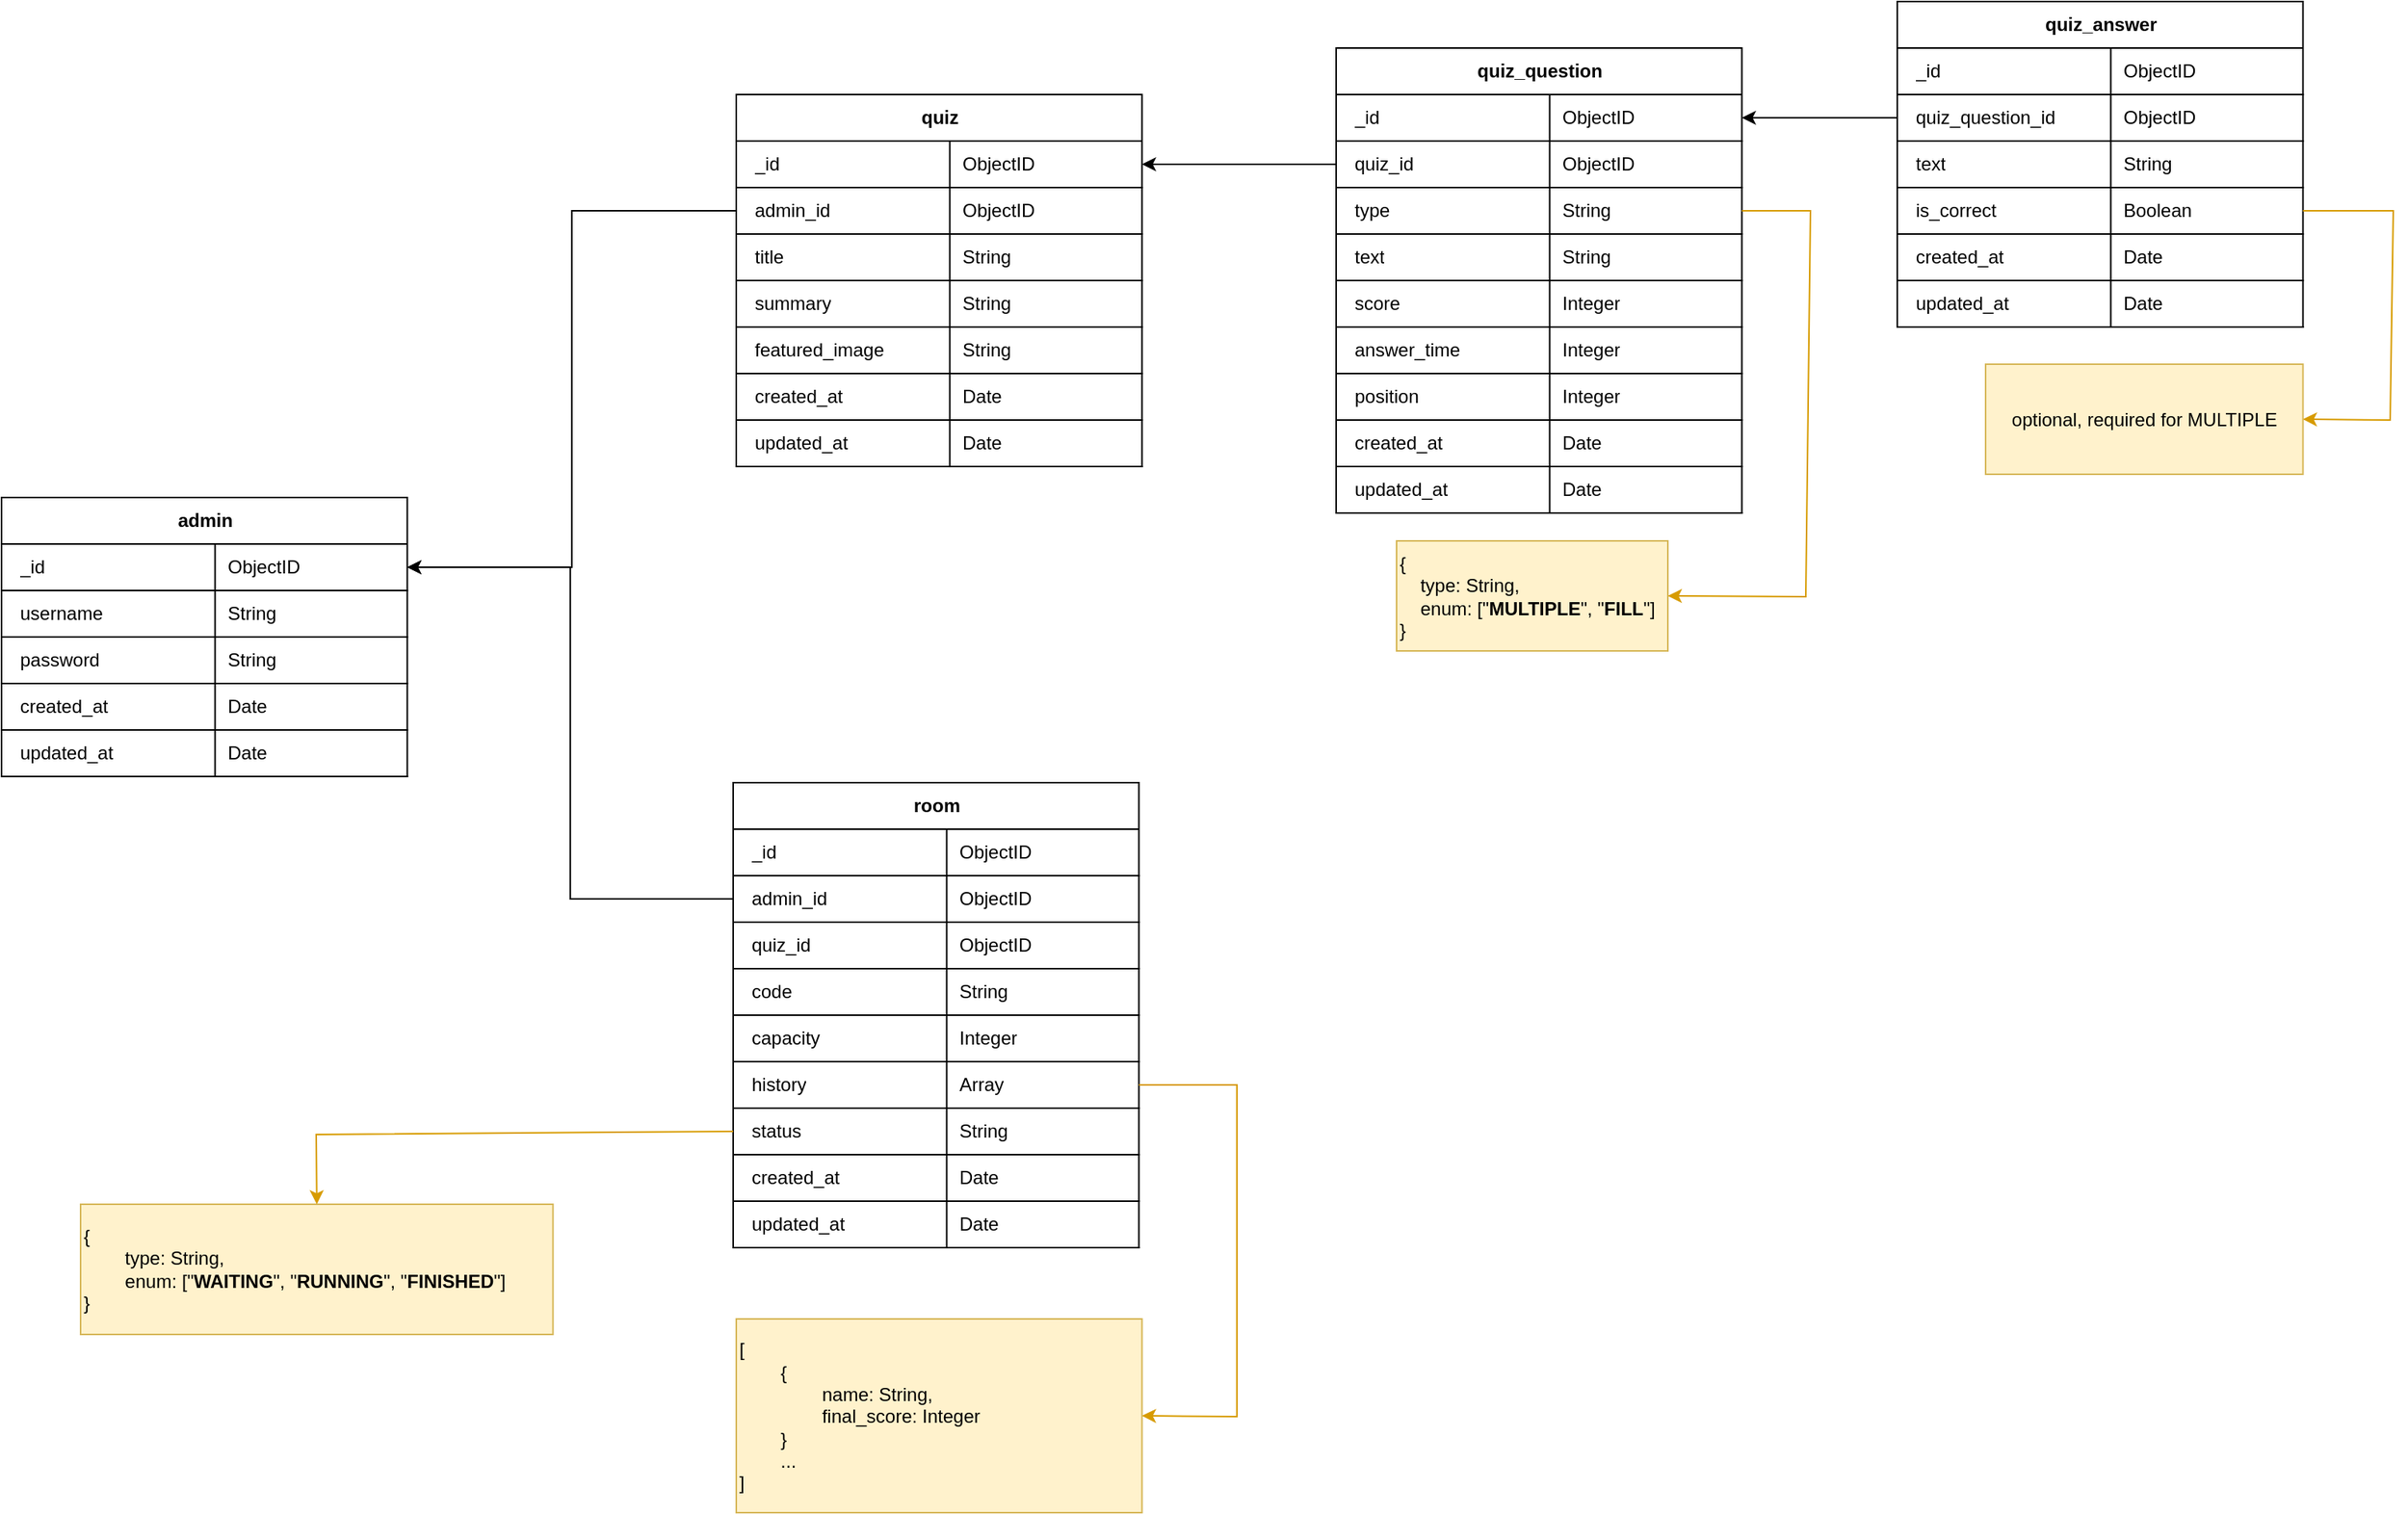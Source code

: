 <mxfile version="21.6.5" type="device">
  <diagram name="Page-1" id="f_HXC3YaCjQNQX4P2SHR">
    <mxGraphModel dx="2234" dy="1188" grid="0" gridSize="10" guides="1" tooltips="1" connect="1" arrows="1" fold="1" page="0" pageScale="1" pageWidth="850" pageHeight="1100" math="0" shadow="0">
      <root>
        <mxCell id="0" />
        <mxCell id="1" parent="0" />
        <object label="quiz" id="sx9hIa5ktUADoO2KoKJJ-15">
          <mxCell style="shape=table;startSize=30;container=1;collapsible=1;childLayout=tableLayout;fixedRows=1;rowLines=0;fontStyle=1;align=center;resizeLast=1;html=1;" parent="1" vertex="1">
            <mxGeometry x="38" y="37" width="261.75" height="240" as="geometry">
              <mxRectangle x="330" y="90" width="70" height="30" as="alternateBounds" />
            </mxGeometry>
          </mxCell>
        </object>
        <mxCell id="sx9hIa5ktUADoO2KoKJJ-19" value="" style="shape=tableRow;horizontal=0;startSize=0;swimlaneHead=0;swimlaneBody=0;fillColor=none;collapsible=0;dropTarget=0;points=[[0,0.5],[1,0.5]];portConstraint=eastwest;top=0;left=0;right=0;bottom=0;" parent="sx9hIa5ktUADoO2KoKJJ-15" vertex="1">
          <mxGeometry y="30" width="261.75" height="30" as="geometry" />
        </mxCell>
        <mxCell id="sx9hIa5ktUADoO2KoKJJ-20" value="_id" style="shape=partialRectangle;connectable=0;fillColor=none;top=0;left=0;bottom=1;right=0;editable=1;overflow=hidden;whiteSpace=wrap;html=1;align=left;spacingLeft=10;" parent="sx9hIa5ktUADoO2KoKJJ-19" vertex="1">
          <mxGeometry width="137.75" height="30" as="geometry">
            <mxRectangle width="137.75" height="30" as="alternateBounds" />
          </mxGeometry>
        </mxCell>
        <mxCell id="sx9hIa5ktUADoO2KoKJJ-21" value="ObjectID" style="shape=partialRectangle;connectable=0;fillColor=none;top=0;left=0;bottom=1;right=0;align=left;spacingLeft=6;overflow=hidden;whiteSpace=wrap;html=1;" parent="sx9hIa5ktUADoO2KoKJJ-19" vertex="1">
          <mxGeometry x="137.75" width="124" height="30" as="geometry">
            <mxRectangle width="124" height="30" as="alternateBounds" />
          </mxGeometry>
        </mxCell>
        <mxCell id="sx9hIa5ktUADoO2KoKJJ-22" value="" style="shape=tableRow;horizontal=0;startSize=0;swimlaneHead=0;swimlaneBody=0;fillColor=none;collapsible=0;dropTarget=0;points=[[0,0.5],[1,0.5]];portConstraint=eastwest;top=0;left=0;right=0;bottom=0;" parent="sx9hIa5ktUADoO2KoKJJ-15" vertex="1">
          <mxGeometry y="60" width="261.75" height="30" as="geometry" />
        </mxCell>
        <mxCell id="sx9hIa5ktUADoO2KoKJJ-23" value="admin_id" style="shape=partialRectangle;connectable=0;fillColor=none;top=0;left=0;bottom=1;right=0;editable=1;overflow=hidden;whiteSpace=wrap;html=1;align=left;spacingLeft=10;" parent="sx9hIa5ktUADoO2KoKJJ-22" vertex="1">
          <mxGeometry width="137.75" height="30" as="geometry">
            <mxRectangle width="137.75" height="30" as="alternateBounds" />
          </mxGeometry>
        </mxCell>
        <mxCell id="sx9hIa5ktUADoO2KoKJJ-24" value="ObjectID" style="shape=partialRectangle;connectable=0;fillColor=none;top=0;left=0;bottom=1;right=0;align=left;spacingLeft=6;overflow=hidden;whiteSpace=wrap;html=1;" parent="sx9hIa5ktUADoO2KoKJJ-22" vertex="1">
          <mxGeometry x="137.75" width="124" height="30" as="geometry">
            <mxRectangle width="124" height="30" as="alternateBounds" />
          </mxGeometry>
        </mxCell>
        <mxCell id="sx9hIa5ktUADoO2KoKJJ-34" value="" style="shape=tableRow;horizontal=0;startSize=0;swimlaneHead=0;swimlaneBody=0;fillColor=none;collapsible=0;dropTarget=0;points=[[0,0.5],[1,0.5]];portConstraint=eastwest;top=0;left=0;right=0;bottom=0;" parent="sx9hIa5ktUADoO2KoKJJ-15" vertex="1">
          <mxGeometry y="90" width="261.75" height="30" as="geometry" />
        </mxCell>
        <mxCell id="sx9hIa5ktUADoO2KoKJJ-35" value="title" style="shape=partialRectangle;connectable=0;fillColor=none;top=0;left=0;bottom=1;right=0;editable=1;overflow=hidden;whiteSpace=wrap;html=1;align=left;spacingLeft=10;" parent="sx9hIa5ktUADoO2KoKJJ-34" vertex="1">
          <mxGeometry width="137.75" height="30" as="geometry">
            <mxRectangle width="137.75" height="30" as="alternateBounds" />
          </mxGeometry>
        </mxCell>
        <mxCell id="sx9hIa5ktUADoO2KoKJJ-36" value="String" style="shape=partialRectangle;connectable=0;fillColor=none;top=0;left=0;bottom=1;right=0;align=left;spacingLeft=6;overflow=hidden;whiteSpace=wrap;html=1;" parent="sx9hIa5ktUADoO2KoKJJ-34" vertex="1">
          <mxGeometry x="137.75" width="124" height="30" as="geometry">
            <mxRectangle width="124" height="30" as="alternateBounds" />
          </mxGeometry>
        </mxCell>
        <mxCell id="sx9hIa5ktUADoO2KoKJJ-25" value="" style="shape=tableRow;horizontal=0;startSize=0;swimlaneHead=0;swimlaneBody=0;fillColor=none;collapsible=0;dropTarget=0;points=[[0,0.5],[1,0.5]];portConstraint=eastwest;top=0;left=0;right=0;bottom=0;" parent="sx9hIa5ktUADoO2KoKJJ-15" vertex="1">
          <mxGeometry y="120" width="261.75" height="30" as="geometry" />
        </mxCell>
        <mxCell id="sx9hIa5ktUADoO2KoKJJ-26" value="summary" style="shape=partialRectangle;connectable=0;fillColor=none;top=0;left=0;bottom=1;right=0;editable=1;overflow=hidden;whiteSpace=wrap;html=1;align=left;spacingLeft=10;" parent="sx9hIa5ktUADoO2KoKJJ-25" vertex="1">
          <mxGeometry width="137.75" height="30" as="geometry">
            <mxRectangle width="137.75" height="30" as="alternateBounds" />
          </mxGeometry>
        </mxCell>
        <mxCell id="sx9hIa5ktUADoO2KoKJJ-27" value="String" style="shape=partialRectangle;connectable=0;fillColor=none;top=0;left=0;bottom=1;right=0;align=left;spacingLeft=6;overflow=hidden;whiteSpace=wrap;html=1;" parent="sx9hIa5ktUADoO2KoKJJ-25" vertex="1">
          <mxGeometry x="137.75" width="124" height="30" as="geometry">
            <mxRectangle width="124" height="30" as="alternateBounds" />
          </mxGeometry>
        </mxCell>
        <mxCell id="sx9hIa5ktUADoO2KoKJJ-28" value="" style="shape=tableRow;horizontal=0;startSize=0;swimlaneHead=0;swimlaneBody=0;fillColor=none;collapsible=0;dropTarget=0;points=[[0,0.5],[1,0.5]];portConstraint=eastwest;top=0;left=0;right=0;bottom=0;" parent="sx9hIa5ktUADoO2KoKJJ-15" vertex="1">
          <mxGeometry y="150" width="261.75" height="30" as="geometry" />
        </mxCell>
        <mxCell id="sx9hIa5ktUADoO2KoKJJ-29" value="featured_image" style="shape=partialRectangle;connectable=0;fillColor=none;top=0;left=0;bottom=1;right=0;editable=1;overflow=hidden;whiteSpace=wrap;html=1;align=left;spacingLeft=10;" parent="sx9hIa5ktUADoO2KoKJJ-28" vertex="1">
          <mxGeometry width="137.75" height="30" as="geometry">
            <mxRectangle width="137.75" height="30" as="alternateBounds" />
          </mxGeometry>
        </mxCell>
        <mxCell id="sx9hIa5ktUADoO2KoKJJ-30" value="String" style="shape=partialRectangle;connectable=0;fillColor=none;top=0;left=0;bottom=1;right=0;align=left;spacingLeft=6;overflow=hidden;whiteSpace=wrap;html=1;" parent="sx9hIa5ktUADoO2KoKJJ-28" vertex="1">
          <mxGeometry x="137.75" width="124" height="30" as="geometry">
            <mxRectangle width="124" height="30" as="alternateBounds" />
          </mxGeometry>
        </mxCell>
        <mxCell id="sx9hIa5ktUADoO2KoKJJ-37" value="" style="shape=tableRow;horizontal=0;startSize=0;swimlaneHead=0;swimlaneBody=0;fillColor=none;collapsible=0;dropTarget=0;points=[[0,0.5],[1,0.5]];portConstraint=eastwest;top=0;left=0;right=0;bottom=0;" parent="sx9hIa5ktUADoO2KoKJJ-15" vertex="1">
          <mxGeometry y="180" width="261.75" height="30" as="geometry" />
        </mxCell>
        <mxCell id="sx9hIa5ktUADoO2KoKJJ-38" value="created_at" style="shape=partialRectangle;connectable=0;fillColor=none;top=0;left=0;bottom=1;right=0;editable=1;overflow=hidden;whiteSpace=wrap;html=1;align=left;spacingLeft=10;" parent="sx9hIa5ktUADoO2KoKJJ-37" vertex="1">
          <mxGeometry width="137.75" height="30" as="geometry">
            <mxRectangle width="137.75" height="30" as="alternateBounds" />
          </mxGeometry>
        </mxCell>
        <mxCell id="sx9hIa5ktUADoO2KoKJJ-39" value="Date" style="shape=partialRectangle;connectable=0;fillColor=none;top=0;left=0;bottom=1;right=0;align=left;spacingLeft=6;overflow=hidden;whiteSpace=wrap;html=1;" parent="sx9hIa5ktUADoO2KoKJJ-37" vertex="1">
          <mxGeometry x="137.75" width="124" height="30" as="geometry">
            <mxRectangle width="124" height="30" as="alternateBounds" />
          </mxGeometry>
        </mxCell>
        <mxCell id="sx9hIa5ktUADoO2KoKJJ-40" value="" style="shape=tableRow;horizontal=0;startSize=0;swimlaneHead=0;swimlaneBody=0;fillColor=none;collapsible=0;dropTarget=0;points=[[0,0.5],[1,0.5]];portConstraint=eastwest;top=0;left=0;right=0;bottom=0;" parent="sx9hIa5ktUADoO2KoKJJ-15" vertex="1">
          <mxGeometry y="210" width="261.75" height="30" as="geometry" />
        </mxCell>
        <mxCell id="sx9hIa5ktUADoO2KoKJJ-41" value="updated_at" style="shape=partialRectangle;connectable=0;fillColor=none;top=0;left=0;bottom=1;right=0;editable=1;overflow=hidden;whiteSpace=wrap;html=1;align=left;spacingLeft=10;" parent="sx9hIa5ktUADoO2KoKJJ-40" vertex="1">
          <mxGeometry width="137.75" height="30" as="geometry">
            <mxRectangle width="137.75" height="30" as="alternateBounds" />
          </mxGeometry>
        </mxCell>
        <mxCell id="sx9hIa5ktUADoO2KoKJJ-42" value="Date" style="shape=partialRectangle;connectable=0;fillColor=none;top=0;left=0;bottom=1;right=0;align=left;spacingLeft=6;overflow=hidden;whiteSpace=wrap;html=1;" parent="sx9hIa5ktUADoO2KoKJJ-40" vertex="1">
          <mxGeometry x="137.75" width="124" height="30" as="geometry">
            <mxRectangle width="124" height="30" as="alternateBounds" />
          </mxGeometry>
        </mxCell>
        <mxCell id="sx9hIa5ktUADoO2KoKJJ-43" value="quiz_question" style="shape=table;startSize=30;container=1;collapsible=1;childLayout=tableLayout;fixedRows=1;rowLines=0;fontStyle=1;align=center;resizeLast=1;html=1;" parent="1" vertex="1">
          <mxGeometry x="425" y="7" width="261.75" height="300" as="geometry">
            <mxRectangle x="330" y="90" width="70" height="30" as="alternateBounds" />
          </mxGeometry>
        </mxCell>
        <mxCell id="sx9hIa5ktUADoO2KoKJJ-44" value="" style="shape=tableRow;horizontal=0;startSize=0;swimlaneHead=0;swimlaneBody=0;fillColor=none;collapsible=0;dropTarget=0;points=[[0,0.5],[1,0.5]];portConstraint=eastwest;top=0;left=0;right=0;bottom=0;" parent="sx9hIa5ktUADoO2KoKJJ-43" vertex="1">
          <mxGeometry y="30" width="261.75" height="30" as="geometry" />
        </mxCell>
        <mxCell id="sx9hIa5ktUADoO2KoKJJ-45" value="_id" style="shape=partialRectangle;connectable=0;fillColor=none;top=0;left=0;bottom=1;right=0;editable=1;overflow=hidden;whiteSpace=wrap;html=1;align=left;spacingLeft=10;" parent="sx9hIa5ktUADoO2KoKJJ-44" vertex="1">
          <mxGeometry width="137.75" height="30" as="geometry">
            <mxRectangle width="137.75" height="30" as="alternateBounds" />
          </mxGeometry>
        </mxCell>
        <mxCell id="sx9hIa5ktUADoO2KoKJJ-46" value="ObjectID" style="shape=partialRectangle;connectable=0;fillColor=none;top=0;left=0;bottom=1;right=0;align=left;spacingLeft=6;overflow=hidden;whiteSpace=wrap;html=1;" parent="sx9hIa5ktUADoO2KoKJJ-44" vertex="1">
          <mxGeometry x="137.75" width="124" height="30" as="geometry">
            <mxRectangle width="124" height="30" as="alternateBounds" />
          </mxGeometry>
        </mxCell>
        <mxCell id="sx9hIa5ktUADoO2KoKJJ-47" value="" style="shape=tableRow;horizontal=0;startSize=0;swimlaneHead=0;swimlaneBody=0;fillColor=none;collapsible=0;dropTarget=0;points=[[0,0.5],[1,0.5]];portConstraint=eastwest;top=0;left=0;right=0;bottom=0;" parent="sx9hIa5ktUADoO2KoKJJ-43" vertex="1">
          <mxGeometry y="60" width="261.75" height="30" as="geometry" />
        </mxCell>
        <mxCell id="sx9hIa5ktUADoO2KoKJJ-48" value="quiz_id" style="shape=partialRectangle;connectable=0;fillColor=none;top=0;left=0;bottom=1;right=0;editable=1;overflow=hidden;whiteSpace=wrap;html=1;align=left;spacingLeft=10;" parent="sx9hIa5ktUADoO2KoKJJ-47" vertex="1">
          <mxGeometry width="137.75" height="30" as="geometry">
            <mxRectangle width="137.75" height="30" as="alternateBounds" />
          </mxGeometry>
        </mxCell>
        <mxCell id="sx9hIa5ktUADoO2KoKJJ-49" value="ObjectID" style="shape=partialRectangle;connectable=0;fillColor=none;top=0;left=0;bottom=1;right=0;align=left;spacingLeft=6;overflow=hidden;whiteSpace=wrap;html=1;" parent="sx9hIa5ktUADoO2KoKJJ-47" vertex="1">
          <mxGeometry x="137.75" width="124" height="30" as="geometry">
            <mxRectangle width="124" height="30" as="alternateBounds" />
          </mxGeometry>
        </mxCell>
        <mxCell id="sx9hIa5ktUADoO2KoKJJ-50" value="" style="shape=tableRow;horizontal=0;startSize=0;swimlaneHead=0;swimlaneBody=0;fillColor=none;collapsible=0;dropTarget=0;points=[[0,0.5],[1,0.5]];portConstraint=eastwest;top=0;left=0;right=0;bottom=0;" parent="sx9hIa5ktUADoO2KoKJJ-43" vertex="1">
          <mxGeometry y="90" width="261.75" height="30" as="geometry" />
        </mxCell>
        <mxCell id="sx9hIa5ktUADoO2KoKJJ-51" value="type" style="shape=partialRectangle;connectable=0;fillColor=none;top=0;left=0;bottom=1;right=0;editable=1;overflow=hidden;whiteSpace=wrap;html=1;align=left;spacingLeft=10;" parent="sx9hIa5ktUADoO2KoKJJ-50" vertex="1">
          <mxGeometry width="137.75" height="30" as="geometry">
            <mxRectangle width="137.75" height="30" as="alternateBounds" />
          </mxGeometry>
        </mxCell>
        <mxCell id="sx9hIa5ktUADoO2KoKJJ-52" value="String" style="shape=partialRectangle;connectable=0;fillColor=none;top=0;left=0;bottom=1;right=0;align=left;spacingLeft=6;overflow=hidden;whiteSpace=wrap;html=1;" parent="sx9hIa5ktUADoO2KoKJJ-50" vertex="1">
          <mxGeometry x="137.75" width="124" height="30" as="geometry">
            <mxRectangle width="124" height="30" as="alternateBounds" />
          </mxGeometry>
        </mxCell>
        <mxCell id="G-FsmlxwprLlU5HGnnqB-38" value="" style="shape=tableRow;horizontal=0;startSize=0;swimlaneHead=0;swimlaneBody=0;fillColor=none;collapsible=0;dropTarget=0;points=[[0,0.5],[1,0.5]];portConstraint=eastwest;top=0;left=0;right=0;bottom=0;" parent="sx9hIa5ktUADoO2KoKJJ-43" vertex="1">
          <mxGeometry y="120" width="261.75" height="30" as="geometry" />
        </mxCell>
        <mxCell id="G-FsmlxwprLlU5HGnnqB-39" value="text" style="shape=partialRectangle;connectable=0;fillColor=none;top=0;left=0;bottom=1;right=0;editable=1;overflow=hidden;whiteSpace=wrap;html=1;align=left;spacingLeft=10;" parent="G-FsmlxwprLlU5HGnnqB-38" vertex="1">
          <mxGeometry width="137.75" height="30" as="geometry">
            <mxRectangle width="137.75" height="30" as="alternateBounds" />
          </mxGeometry>
        </mxCell>
        <mxCell id="G-FsmlxwprLlU5HGnnqB-40" value="String" style="shape=partialRectangle;connectable=0;fillColor=none;top=0;left=0;bottom=1;right=0;align=left;spacingLeft=6;overflow=hidden;whiteSpace=wrap;html=1;" parent="G-FsmlxwprLlU5HGnnqB-38" vertex="1">
          <mxGeometry x="137.75" width="124" height="30" as="geometry">
            <mxRectangle width="124" height="30" as="alternateBounds" />
          </mxGeometry>
        </mxCell>
        <mxCell id="sx9hIa5ktUADoO2KoKJJ-53" value="" style="shape=tableRow;horizontal=0;startSize=0;swimlaneHead=0;swimlaneBody=0;fillColor=none;collapsible=0;dropTarget=0;points=[[0,0.5],[1,0.5]];portConstraint=eastwest;top=0;left=0;right=0;bottom=0;" parent="sx9hIa5ktUADoO2KoKJJ-43" vertex="1">
          <mxGeometry y="150" width="261.75" height="30" as="geometry" />
        </mxCell>
        <mxCell id="sx9hIa5ktUADoO2KoKJJ-54" value="score" style="shape=partialRectangle;connectable=0;fillColor=none;top=0;left=0;bottom=1;right=0;editable=1;overflow=hidden;whiteSpace=wrap;html=1;align=left;spacingLeft=10;" parent="sx9hIa5ktUADoO2KoKJJ-53" vertex="1">
          <mxGeometry width="137.75" height="30" as="geometry">
            <mxRectangle width="137.75" height="30" as="alternateBounds" />
          </mxGeometry>
        </mxCell>
        <mxCell id="sx9hIa5ktUADoO2KoKJJ-55" value="Integer" style="shape=partialRectangle;connectable=0;fillColor=none;top=0;left=0;bottom=1;right=0;align=left;spacingLeft=6;overflow=hidden;whiteSpace=wrap;html=1;" parent="sx9hIa5ktUADoO2KoKJJ-53" vertex="1">
          <mxGeometry x="137.75" width="124" height="30" as="geometry">
            <mxRectangle width="124" height="30" as="alternateBounds" />
          </mxGeometry>
        </mxCell>
        <mxCell id="sx9hIa5ktUADoO2KoKJJ-56" value="" style="shape=tableRow;horizontal=0;startSize=0;swimlaneHead=0;swimlaneBody=0;fillColor=none;collapsible=0;dropTarget=0;points=[[0,0.5],[1,0.5]];portConstraint=eastwest;top=0;left=0;right=0;bottom=0;" parent="sx9hIa5ktUADoO2KoKJJ-43" vertex="1">
          <mxGeometry y="180" width="261.75" height="30" as="geometry" />
        </mxCell>
        <mxCell id="sx9hIa5ktUADoO2KoKJJ-57" value="answer_time" style="shape=partialRectangle;connectable=0;fillColor=none;top=0;left=0;bottom=1;right=0;editable=1;overflow=hidden;whiteSpace=wrap;html=1;align=left;spacingLeft=10;" parent="sx9hIa5ktUADoO2KoKJJ-56" vertex="1">
          <mxGeometry width="137.75" height="30" as="geometry">
            <mxRectangle width="137.75" height="30" as="alternateBounds" />
          </mxGeometry>
        </mxCell>
        <mxCell id="sx9hIa5ktUADoO2KoKJJ-58" value="Integer" style="shape=partialRectangle;connectable=0;fillColor=none;top=0;left=0;bottom=1;right=0;align=left;spacingLeft=6;overflow=hidden;whiteSpace=wrap;html=1;" parent="sx9hIa5ktUADoO2KoKJJ-56" vertex="1">
          <mxGeometry x="137.75" width="124" height="30" as="geometry">
            <mxRectangle width="124" height="30" as="alternateBounds" />
          </mxGeometry>
        </mxCell>
        <mxCell id="sx9hIa5ktUADoO2KoKJJ-59" value="" style="shape=tableRow;horizontal=0;startSize=0;swimlaneHead=0;swimlaneBody=0;fillColor=none;collapsible=0;dropTarget=0;points=[[0,0.5],[1,0.5]];portConstraint=eastwest;top=0;left=0;right=0;bottom=0;" parent="sx9hIa5ktUADoO2KoKJJ-43" vertex="1">
          <mxGeometry y="210" width="261.75" height="30" as="geometry" />
        </mxCell>
        <mxCell id="sx9hIa5ktUADoO2KoKJJ-60" value="position" style="shape=partialRectangle;connectable=0;fillColor=none;top=0;left=0;bottom=1;right=0;editable=1;overflow=hidden;whiteSpace=wrap;html=1;align=left;spacingLeft=10;" parent="sx9hIa5ktUADoO2KoKJJ-59" vertex="1">
          <mxGeometry width="137.75" height="30" as="geometry">
            <mxRectangle width="137.75" height="30" as="alternateBounds" />
          </mxGeometry>
        </mxCell>
        <mxCell id="sx9hIa5ktUADoO2KoKJJ-61" value="Integer" style="shape=partialRectangle;connectable=0;fillColor=none;top=0;left=0;bottom=1;right=0;align=left;spacingLeft=6;overflow=hidden;whiteSpace=wrap;html=1;" parent="sx9hIa5ktUADoO2KoKJJ-59" vertex="1">
          <mxGeometry x="137.75" width="124" height="30" as="geometry">
            <mxRectangle width="124" height="30" as="alternateBounds" />
          </mxGeometry>
        </mxCell>
        <mxCell id="sx9hIa5ktUADoO2KoKJJ-62" value="" style="shape=tableRow;horizontal=0;startSize=0;swimlaneHead=0;swimlaneBody=0;fillColor=none;collapsible=0;dropTarget=0;points=[[0,0.5],[1,0.5]];portConstraint=eastwest;top=0;left=0;right=0;bottom=0;" parent="sx9hIa5ktUADoO2KoKJJ-43" vertex="1">
          <mxGeometry y="240" width="261.75" height="30" as="geometry" />
        </mxCell>
        <mxCell id="sx9hIa5ktUADoO2KoKJJ-63" value="created_at" style="shape=partialRectangle;connectable=0;fillColor=none;top=0;left=0;bottom=1;right=0;editable=1;overflow=hidden;whiteSpace=wrap;html=1;align=left;spacingLeft=10;" parent="sx9hIa5ktUADoO2KoKJJ-62" vertex="1">
          <mxGeometry width="137.75" height="30" as="geometry">
            <mxRectangle width="137.75" height="30" as="alternateBounds" />
          </mxGeometry>
        </mxCell>
        <mxCell id="sx9hIa5ktUADoO2KoKJJ-64" value="Date" style="shape=partialRectangle;connectable=0;fillColor=none;top=0;left=0;bottom=1;right=0;align=left;spacingLeft=6;overflow=hidden;whiteSpace=wrap;html=1;" parent="sx9hIa5ktUADoO2KoKJJ-62" vertex="1">
          <mxGeometry x="137.75" width="124" height="30" as="geometry">
            <mxRectangle width="124" height="30" as="alternateBounds" />
          </mxGeometry>
        </mxCell>
        <mxCell id="sx9hIa5ktUADoO2KoKJJ-65" value="" style="shape=tableRow;horizontal=0;startSize=0;swimlaneHead=0;swimlaneBody=0;fillColor=none;collapsible=0;dropTarget=0;points=[[0,0.5],[1,0.5]];portConstraint=eastwest;top=0;left=0;right=0;bottom=0;" parent="sx9hIa5ktUADoO2KoKJJ-43" vertex="1">
          <mxGeometry y="270" width="261.75" height="30" as="geometry" />
        </mxCell>
        <mxCell id="sx9hIa5ktUADoO2KoKJJ-66" value="updated_at" style="shape=partialRectangle;connectable=0;fillColor=none;top=0;left=0;bottom=1;right=0;editable=1;overflow=hidden;whiteSpace=wrap;html=1;align=left;spacingLeft=10;" parent="sx9hIa5ktUADoO2KoKJJ-65" vertex="1">
          <mxGeometry width="137.75" height="30" as="geometry">
            <mxRectangle width="137.75" height="30" as="alternateBounds" />
          </mxGeometry>
        </mxCell>
        <mxCell id="sx9hIa5ktUADoO2KoKJJ-67" value="Date" style="shape=partialRectangle;connectable=0;fillColor=none;top=0;left=0;bottom=1;right=0;align=left;spacingLeft=6;overflow=hidden;whiteSpace=wrap;html=1;" parent="sx9hIa5ktUADoO2KoKJJ-65" vertex="1">
          <mxGeometry x="137.75" width="124" height="30" as="geometry">
            <mxRectangle width="124" height="30" as="alternateBounds" />
          </mxGeometry>
        </mxCell>
        <mxCell id="sx9hIa5ktUADoO2KoKJJ-68" style="edgeStyle=orthogonalEdgeStyle;rounded=0;orthogonalLoop=1;jettySize=auto;html=1;exitX=0;exitY=0.5;exitDx=0;exitDy=0;entryX=1;entryY=0.5;entryDx=0;entryDy=0;" parent="1" source="sx9hIa5ktUADoO2KoKJJ-47" target="sx9hIa5ktUADoO2KoKJJ-19" edge="1">
          <mxGeometry relative="1" as="geometry" />
        </mxCell>
        <mxCell id="G-FsmlxwprLlU5HGnnqB-1" value="quiz_answer" style="shape=table;startSize=30;container=1;collapsible=1;childLayout=tableLayout;fixedRows=1;rowLines=0;fontStyle=1;align=center;resizeLast=1;html=1;" parent="1" vertex="1">
          <mxGeometry x="787" y="-23" width="261.75" height="210" as="geometry">
            <mxRectangle x="330" y="90" width="70" height="30" as="alternateBounds" />
          </mxGeometry>
        </mxCell>
        <mxCell id="G-FsmlxwprLlU5HGnnqB-2" value="" style="shape=tableRow;horizontal=0;startSize=0;swimlaneHead=0;swimlaneBody=0;fillColor=none;collapsible=0;dropTarget=0;points=[[0,0.5],[1,0.5]];portConstraint=eastwest;top=0;left=0;right=0;bottom=0;" parent="G-FsmlxwprLlU5HGnnqB-1" vertex="1">
          <mxGeometry y="30" width="261.75" height="30" as="geometry" />
        </mxCell>
        <mxCell id="G-FsmlxwprLlU5HGnnqB-3" value="_id" style="shape=partialRectangle;connectable=0;fillColor=none;top=0;left=0;bottom=1;right=0;editable=1;overflow=hidden;whiteSpace=wrap;html=1;align=left;spacingLeft=10;" parent="G-FsmlxwprLlU5HGnnqB-2" vertex="1">
          <mxGeometry width="137.75" height="30" as="geometry">
            <mxRectangle width="137.75" height="30" as="alternateBounds" />
          </mxGeometry>
        </mxCell>
        <mxCell id="G-FsmlxwprLlU5HGnnqB-4" value="ObjectID" style="shape=partialRectangle;connectable=0;fillColor=none;top=0;left=0;bottom=1;right=0;align=left;spacingLeft=6;overflow=hidden;whiteSpace=wrap;html=1;" parent="G-FsmlxwprLlU5HGnnqB-2" vertex="1">
          <mxGeometry x="137.75" width="124" height="30" as="geometry">
            <mxRectangle width="124" height="30" as="alternateBounds" />
          </mxGeometry>
        </mxCell>
        <mxCell id="G-FsmlxwprLlU5HGnnqB-5" value="" style="shape=tableRow;horizontal=0;startSize=0;swimlaneHead=0;swimlaneBody=0;fillColor=none;collapsible=0;dropTarget=0;points=[[0,0.5],[1,0.5]];portConstraint=eastwest;top=0;left=0;right=0;bottom=0;" parent="G-FsmlxwprLlU5HGnnqB-1" vertex="1">
          <mxGeometry y="60" width="261.75" height="30" as="geometry" />
        </mxCell>
        <mxCell id="G-FsmlxwprLlU5HGnnqB-6" value="quiz_question_id" style="shape=partialRectangle;connectable=0;fillColor=none;top=0;left=0;bottom=1;right=0;editable=1;overflow=hidden;whiteSpace=wrap;html=1;align=left;spacingLeft=10;" parent="G-FsmlxwprLlU5HGnnqB-5" vertex="1">
          <mxGeometry width="137.75" height="30" as="geometry">
            <mxRectangle width="137.75" height="30" as="alternateBounds" />
          </mxGeometry>
        </mxCell>
        <mxCell id="G-FsmlxwprLlU5HGnnqB-7" value="ObjectID" style="shape=partialRectangle;connectable=0;fillColor=none;top=0;left=0;bottom=1;right=0;align=left;spacingLeft=6;overflow=hidden;whiteSpace=wrap;html=1;" parent="G-FsmlxwprLlU5HGnnqB-5" vertex="1">
          <mxGeometry x="137.75" width="124" height="30" as="geometry">
            <mxRectangle width="124" height="30" as="alternateBounds" />
          </mxGeometry>
        </mxCell>
        <mxCell id="G-FsmlxwprLlU5HGnnqB-17" value="" style="shape=tableRow;horizontal=0;startSize=0;swimlaneHead=0;swimlaneBody=0;fillColor=none;collapsible=0;dropTarget=0;points=[[0,0.5],[1,0.5]];portConstraint=eastwest;top=0;left=0;right=0;bottom=0;" parent="G-FsmlxwprLlU5HGnnqB-1" vertex="1">
          <mxGeometry y="90" width="261.75" height="30" as="geometry" />
        </mxCell>
        <mxCell id="G-FsmlxwprLlU5HGnnqB-18" value="text" style="shape=partialRectangle;connectable=0;fillColor=none;top=0;left=0;bottom=1;right=0;editable=1;overflow=hidden;whiteSpace=wrap;html=1;align=left;spacingLeft=10;" parent="G-FsmlxwprLlU5HGnnqB-17" vertex="1">
          <mxGeometry width="137.75" height="30" as="geometry">
            <mxRectangle width="137.75" height="30" as="alternateBounds" />
          </mxGeometry>
        </mxCell>
        <mxCell id="G-FsmlxwprLlU5HGnnqB-19" value="String" style="shape=partialRectangle;connectable=0;fillColor=none;top=0;left=0;bottom=1;right=0;align=left;spacingLeft=6;overflow=hidden;whiteSpace=wrap;html=1;" parent="G-FsmlxwprLlU5HGnnqB-17" vertex="1">
          <mxGeometry x="137.75" width="124" height="30" as="geometry">
            <mxRectangle width="124" height="30" as="alternateBounds" />
          </mxGeometry>
        </mxCell>
        <mxCell id="G-FsmlxwprLlU5HGnnqB-20" value="" style="shape=tableRow;horizontal=0;startSize=0;swimlaneHead=0;swimlaneBody=0;fillColor=none;collapsible=0;dropTarget=0;points=[[0,0.5],[1,0.5]];portConstraint=eastwest;top=0;left=0;right=0;bottom=0;" parent="G-FsmlxwprLlU5HGnnqB-1" vertex="1">
          <mxGeometry y="120" width="261.75" height="30" as="geometry" />
        </mxCell>
        <mxCell id="G-FsmlxwprLlU5HGnnqB-21" value="is_correct" style="shape=partialRectangle;connectable=0;fillColor=none;top=0;left=0;bottom=1;right=0;editable=1;overflow=hidden;whiteSpace=wrap;html=1;align=left;spacingLeft=10;" parent="G-FsmlxwprLlU5HGnnqB-20" vertex="1">
          <mxGeometry width="137.75" height="30" as="geometry">
            <mxRectangle width="137.75" height="30" as="alternateBounds" />
          </mxGeometry>
        </mxCell>
        <mxCell id="G-FsmlxwprLlU5HGnnqB-22" value="Boolean" style="shape=partialRectangle;connectable=0;fillColor=none;top=0;left=0;bottom=1;right=0;align=left;spacingLeft=6;overflow=hidden;whiteSpace=wrap;html=1;" parent="G-FsmlxwprLlU5HGnnqB-20" vertex="1">
          <mxGeometry x="137.75" width="124" height="30" as="geometry">
            <mxRectangle width="124" height="30" as="alternateBounds" />
          </mxGeometry>
        </mxCell>
        <mxCell id="G-FsmlxwprLlU5HGnnqB-23" value="" style="shape=tableRow;horizontal=0;startSize=0;swimlaneHead=0;swimlaneBody=0;fillColor=none;collapsible=0;dropTarget=0;points=[[0,0.5],[1,0.5]];portConstraint=eastwest;top=0;left=0;right=0;bottom=0;" parent="G-FsmlxwprLlU5HGnnqB-1" vertex="1">
          <mxGeometry y="150" width="261.75" height="30" as="geometry" />
        </mxCell>
        <mxCell id="G-FsmlxwprLlU5HGnnqB-24" value="created_at" style="shape=partialRectangle;connectable=0;fillColor=none;top=0;left=0;bottom=1;right=0;editable=1;overflow=hidden;whiteSpace=wrap;html=1;align=left;spacingLeft=10;" parent="G-FsmlxwprLlU5HGnnqB-23" vertex="1">
          <mxGeometry width="137.75" height="30" as="geometry">
            <mxRectangle width="137.75" height="30" as="alternateBounds" />
          </mxGeometry>
        </mxCell>
        <mxCell id="G-FsmlxwprLlU5HGnnqB-25" value="Date" style="shape=partialRectangle;connectable=0;fillColor=none;top=0;left=0;bottom=1;right=0;align=left;spacingLeft=6;overflow=hidden;whiteSpace=wrap;html=1;" parent="G-FsmlxwprLlU5HGnnqB-23" vertex="1">
          <mxGeometry x="137.75" width="124" height="30" as="geometry">
            <mxRectangle width="124" height="30" as="alternateBounds" />
          </mxGeometry>
        </mxCell>
        <mxCell id="G-FsmlxwprLlU5HGnnqB-42" value="" style="shape=tableRow;horizontal=0;startSize=0;swimlaneHead=0;swimlaneBody=0;fillColor=none;collapsible=0;dropTarget=0;points=[[0,0.5],[1,0.5]];portConstraint=eastwest;top=0;left=0;right=0;bottom=0;" parent="G-FsmlxwprLlU5HGnnqB-1" vertex="1">
          <mxGeometry y="180" width="261.75" height="30" as="geometry" />
        </mxCell>
        <mxCell id="G-FsmlxwprLlU5HGnnqB-43" value="updated_at" style="shape=partialRectangle;connectable=0;fillColor=none;top=0;left=0;bottom=1;right=0;editable=1;overflow=hidden;whiteSpace=wrap;html=1;align=left;spacingLeft=10;" parent="G-FsmlxwprLlU5HGnnqB-42" vertex="1">
          <mxGeometry width="137.75" height="30" as="geometry">
            <mxRectangle width="137.75" height="30" as="alternateBounds" />
          </mxGeometry>
        </mxCell>
        <mxCell id="G-FsmlxwprLlU5HGnnqB-44" value="Date" style="shape=partialRectangle;connectable=0;fillColor=none;top=0;left=0;bottom=1;right=0;align=left;spacingLeft=6;overflow=hidden;whiteSpace=wrap;html=1;" parent="G-FsmlxwprLlU5HGnnqB-42" vertex="1">
          <mxGeometry x="137.75" width="124" height="30" as="geometry">
            <mxRectangle width="124" height="30" as="alternateBounds" />
          </mxGeometry>
        </mxCell>
        <mxCell id="G-FsmlxwprLlU5HGnnqB-28" value="&lt;div style=&quot;text-align: center;&quot;&gt;&lt;/div&gt;{&lt;br style=&quot;border-color: var(--border-color);&quot;&gt;&lt;span style=&quot;border-color: var(--border-color);&quot;&gt;&lt;span style=&quot;white-space: pre;&quot;&gt;&amp;nbsp;&amp;nbsp;&amp;nbsp;&amp;nbsp;&lt;/span&gt;&lt;/span&gt;type: String,&lt;br style=&quot;border-color: var(--border-color);&quot;&gt;&lt;span style=&quot;border-color: var(--border-color);&quot;&gt;&lt;span style=&quot;white-space: pre;&quot;&gt;&amp;nbsp;&amp;nbsp;&amp;nbsp;&amp;nbsp;&lt;/span&gt;&lt;/span&gt;enum: [&quot;&lt;b&gt;MULTIPLE&lt;/b&gt;&quot;, &quot;&lt;b&gt;FILL&lt;/b&gt;&quot;]&lt;br style=&quot;border-color: var(--border-color);&quot;&gt;}" style="rounded=0;whiteSpace=wrap;html=1;align=left;fillColor=#fff2cc;strokeColor=#d6b656;" parent="1" vertex="1">
          <mxGeometry x="464" y="325" width="175" height="71" as="geometry" />
        </mxCell>
        <mxCell id="G-FsmlxwprLlU5HGnnqB-31" value="" style="endArrow=classic;html=1;rounded=0;entryX=1;entryY=0.5;entryDx=0;entryDy=0;exitX=1;exitY=0.5;exitDx=0;exitDy=0;fillColor=#ffcd28;strokeColor=#d79b00;gradientColor=#ffa500;strokeWidth=1;" parent="1" source="sx9hIa5ktUADoO2KoKJJ-50" target="G-FsmlxwprLlU5HGnnqB-28" edge="1">
          <mxGeometry width="50" height="50" relative="1" as="geometry">
            <mxPoint x="571" y="545" as="sourcePoint" />
            <mxPoint x="621" y="495" as="targetPoint" />
            <Array as="points">
              <mxPoint x="731" y="112" />
              <mxPoint x="728" y="361" />
            </Array>
          </mxGeometry>
        </mxCell>
        <mxCell id="G-FsmlxwprLlU5HGnnqB-41" style="edgeStyle=orthogonalEdgeStyle;rounded=0;orthogonalLoop=1;jettySize=auto;html=1;exitX=0;exitY=0.5;exitDx=0;exitDy=0;entryX=1;entryY=0.5;entryDx=0;entryDy=0;" parent="1" source="G-FsmlxwprLlU5HGnnqB-5" target="sx9hIa5ktUADoO2KoKJJ-44" edge="1">
          <mxGeometry relative="1" as="geometry" />
        </mxCell>
        <mxCell id="G-FsmlxwprLlU5HGnnqB-45" value="&lt;div style=&quot;&quot;&gt;&lt;/div&gt;optional, required for MULTIPLE" style="rounded=0;whiteSpace=wrap;html=1;align=center;fillColor=#fff2cc;strokeColor=#d6b656;" parent="1" vertex="1">
          <mxGeometry x="844" y="211" width="204.75" height="71" as="geometry" />
        </mxCell>
        <mxCell id="G-FsmlxwprLlU5HGnnqB-47" value="" style="endArrow=classic;html=1;rounded=0;entryX=1;entryY=0.5;entryDx=0;entryDy=0;fillColor=#ffcd28;strokeColor=#d79b00;gradientColor=#ffa500;strokeWidth=1;exitX=1;exitY=0.5;exitDx=0;exitDy=0;" parent="1" source="G-FsmlxwprLlU5HGnnqB-20" target="G-FsmlxwprLlU5HGnnqB-45" edge="1">
          <mxGeometry width="50" height="50" relative="1" as="geometry">
            <mxPoint x="1110" y="87" as="sourcePoint" />
            <mxPoint x="1062" y="336" as="targetPoint" />
            <Array as="points">
              <mxPoint x="1107" y="112" />
              <mxPoint x="1105" y="247" />
            </Array>
          </mxGeometry>
        </mxCell>
        <mxCell id="G-FsmlxwprLlU5HGnnqB-51" value="room" style="shape=table;startSize=30;container=1;collapsible=1;childLayout=tableLayout;fixedRows=1;rowLines=0;fontStyle=1;align=center;resizeLast=1;html=1;" parent="1" vertex="1">
          <mxGeometry x="36" y="481" width="261.75" height="300" as="geometry">
            <mxRectangle x="330" y="90" width="70" height="30" as="alternateBounds" />
          </mxGeometry>
        </mxCell>
        <mxCell id="G-FsmlxwprLlU5HGnnqB-52" value="" style="shape=tableRow;horizontal=0;startSize=0;swimlaneHead=0;swimlaneBody=0;fillColor=none;collapsible=0;dropTarget=0;points=[[0,0.5],[1,0.5]];portConstraint=eastwest;top=0;left=0;right=0;bottom=0;" parent="G-FsmlxwprLlU5HGnnqB-51" vertex="1">
          <mxGeometry y="30" width="261.75" height="30" as="geometry" />
        </mxCell>
        <mxCell id="G-FsmlxwprLlU5HGnnqB-53" value="_id" style="shape=partialRectangle;connectable=0;fillColor=none;top=0;left=0;bottom=1;right=0;editable=1;overflow=hidden;whiteSpace=wrap;html=1;align=left;spacingLeft=10;" parent="G-FsmlxwprLlU5HGnnqB-52" vertex="1">
          <mxGeometry width="137.75" height="30" as="geometry">
            <mxRectangle width="137.75" height="30" as="alternateBounds" />
          </mxGeometry>
        </mxCell>
        <mxCell id="G-FsmlxwprLlU5HGnnqB-54" value="ObjectID" style="shape=partialRectangle;connectable=0;fillColor=none;top=0;left=0;bottom=1;right=0;align=left;spacingLeft=6;overflow=hidden;whiteSpace=wrap;html=1;" parent="G-FsmlxwprLlU5HGnnqB-52" vertex="1">
          <mxGeometry x="137.75" width="124" height="30" as="geometry">
            <mxRectangle width="124" height="30" as="alternateBounds" />
          </mxGeometry>
        </mxCell>
        <mxCell id="G-FsmlxwprLlU5HGnnqB-55" value="" style="shape=tableRow;horizontal=0;startSize=0;swimlaneHead=0;swimlaneBody=0;fillColor=none;collapsible=0;dropTarget=0;points=[[0,0.5],[1,0.5]];portConstraint=eastwest;top=0;left=0;right=0;bottom=0;" parent="G-FsmlxwprLlU5HGnnqB-51" vertex="1">
          <mxGeometry y="60" width="261.75" height="30" as="geometry" />
        </mxCell>
        <mxCell id="G-FsmlxwprLlU5HGnnqB-56" value="admin_id" style="shape=partialRectangle;connectable=0;fillColor=none;top=0;left=0;bottom=1;right=0;editable=1;overflow=hidden;whiteSpace=wrap;html=1;align=left;spacingLeft=10;" parent="G-FsmlxwprLlU5HGnnqB-55" vertex="1">
          <mxGeometry width="137.75" height="30" as="geometry">
            <mxRectangle width="137.75" height="30" as="alternateBounds" />
          </mxGeometry>
        </mxCell>
        <mxCell id="G-FsmlxwprLlU5HGnnqB-57" value="ObjectID" style="shape=partialRectangle;connectable=0;fillColor=none;top=0;left=0;bottom=1;right=0;align=left;spacingLeft=6;overflow=hidden;whiteSpace=wrap;html=1;" parent="G-FsmlxwprLlU5HGnnqB-55" vertex="1">
          <mxGeometry x="137.75" width="124" height="30" as="geometry">
            <mxRectangle width="124" height="30" as="alternateBounds" />
          </mxGeometry>
        </mxCell>
        <mxCell id="G-FsmlxwprLlU5HGnnqB-75" value="" style="shape=tableRow;horizontal=0;startSize=0;swimlaneHead=0;swimlaneBody=0;fillColor=none;collapsible=0;dropTarget=0;points=[[0,0.5],[1,0.5]];portConstraint=eastwest;top=0;left=0;right=0;bottom=0;" parent="G-FsmlxwprLlU5HGnnqB-51" vertex="1">
          <mxGeometry y="90" width="261.75" height="30" as="geometry" />
        </mxCell>
        <mxCell id="G-FsmlxwprLlU5HGnnqB-76" value="quiz_id" style="shape=partialRectangle;connectable=0;fillColor=none;top=0;left=0;bottom=1;right=0;editable=1;overflow=hidden;whiteSpace=wrap;html=1;align=left;spacingLeft=10;" parent="G-FsmlxwprLlU5HGnnqB-75" vertex="1">
          <mxGeometry width="137.75" height="30" as="geometry">
            <mxRectangle width="137.75" height="30" as="alternateBounds" />
          </mxGeometry>
        </mxCell>
        <mxCell id="G-FsmlxwprLlU5HGnnqB-77" value="ObjectID" style="shape=partialRectangle;connectable=0;fillColor=none;top=0;left=0;bottom=1;right=0;align=left;spacingLeft=6;overflow=hidden;whiteSpace=wrap;html=1;" parent="G-FsmlxwprLlU5HGnnqB-75" vertex="1">
          <mxGeometry x="137.75" width="124" height="30" as="geometry">
            <mxRectangle width="124" height="30" as="alternateBounds" />
          </mxGeometry>
        </mxCell>
        <mxCell id="G-FsmlxwprLlU5HGnnqB-58" value="" style="shape=tableRow;horizontal=0;startSize=0;swimlaneHead=0;swimlaneBody=0;fillColor=none;collapsible=0;dropTarget=0;points=[[0,0.5],[1,0.5]];portConstraint=eastwest;top=0;left=0;right=0;bottom=0;" parent="G-FsmlxwprLlU5HGnnqB-51" vertex="1">
          <mxGeometry y="120" width="261.75" height="30" as="geometry" />
        </mxCell>
        <mxCell id="G-FsmlxwprLlU5HGnnqB-59" value="code" style="shape=partialRectangle;connectable=0;fillColor=none;top=0;left=0;bottom=1;right=0;editable=1;overflow=hidden;whiteSpace=wrap;html=1;align=left;spacingLeft=10;" parent="G-FsmlxwprLlU5HGnnqB-58" vertex="1">
          <mxGeometry width="137.75" height="30" as="geometry">
            <mxRectangle width="137.75" height="30" as="alternateBounds" />
          </mxGeometry>
        </mxCell>
        <mxCell id="G-FsmlxwprLlU5HGnnqB-60" value="String" style="shape=partialRectangle;connectable=0;fillColor=none;top=0;left=0;bottom=1;right=0;align=left;spacingLeft=6;overflow=hidden;whiteSpace=wrap;html=1;" parent="G-FsmlxwprLlU5HGnnqB-58" vertex="1">
          <mxGeometry x="137.75" width="124" height="30" as="geometry">
            <mxRectangle width="124" height="30" as="alternateBounds" />
          </mxGeometry>
        </mxCell>
        <mxCell id="G-FsmlxwprLlU5HGnnqB-61" value="" style="shape=tableRow;horizontal=0;startSize=0;swimlaneHead=0;swimlaneBody=0;fillColor=none;collapsible=0;dropTarget=0;points=[[0,0.5],[1,0.5]];portConstraint=eastwest;top=0;left=0;right=0;bottom=0;" parent="G-FsmlxwprLlU5HGnnqB-51" vertex="1">
          <mxGeometry y="150" width="261.75" height="30" as="geometry" />
        </mxCell>
        <mxCell id="G-FsmlxwprLlU5HGnnqB-62" value="capacity" style="shape=partialRectangle;connectable=0;fillColor=none;top=0;left=0;bottom=1;right=0;editable=1;overflow=hidden;whiteSpace=wrap;html=1;align=left;spacingLeft=10;" parent="G-FsmlxwprLlU5HGnnqB-61" vertex="1">
          <mxGeometry width="137.75" height="30" as="geometry">
            <mxRectangle width="137.75" height="30" as="alternateBounds" />
          </mxGeometry>
        </mxCell>
        <mxCell id="G-FsmlxwprLlU5HGnnqB-63" value="Integer" style="shape=partialRectangle;connectable=0;fillColor=none;top=0;left=0;bottom=1;right=0;align=left;spacingLeft=6;overflow=hidden;whiteSpace=wrap;html=1;" parent="G-FsmlxwprLlU5HGnnqB-61" vertex="1">
          <mxGeometry x="137.75" width="124" height="30" as="geometry">
            <mxRectangle width="124" height="30" as="alternateBounds" />
          </mxGeometry>
        </mxCell>
        <mxCell id="G-FsmlxwprLlU5HGnnqB-70" value="" style="shape=tableRow;horizontal=0;startSize=0;swimlaneHead=0;swimlaneBody=0;fillColor=none;collapsible=0;dropTarget=0;points=[[0,0.5],[1,0.5]];portConstraint=eastwest;top=0;left=0;right=0;bottom=0;" parent="G-FsmlxwprLlU5HGnnqB-51" vertex="1">
          <mxGeometry y="180" width="261.75" height="30" as="geometry" />
        </mxCell>
        <mxCell id="G-FsmlxwprLlU5HGnnqB-71" value="history" style="shape=partialRectangle;connectable=0;fillColor=none;top=0;left=0;bottom=1;right=0;editable=1;overflow=hidden;whiteSpace=wrap;html=1;align=left;spacingLeft=10;" parent="G-FsmlxwprLlU5HGnnqB-70" vertex="1">
          <mxGeometry width="137.75" height="30" as="geometry">
            <mxRectangle width="137.75" height="30" as="alternateBounds" />
          </mxGeometry>
        </mxCell>
        <mxCell id="G-FsmlxwprLlU5HGnnqB-72" value="Array" style="shape=partialRectangle;connectable=0;fillColor=none;top=0;left=0;bottom=1;right=0;align=left;spacingLeft=6;overflow=hidden;whiteSpace=wrap;html=1;" parent="G-FsmlxwprLlU5HGnnqB-70" vertex="1">
          <mxGeometry x="137.75" width="124" height="30" as="geometry">
            <mxRectangle width="124" height="30" as="alternateBounds" />
          </mxGeometry>
        </mxCell>
        <mxCell id="G-FsmlxwprLlU5HGnnqB-108" value="" style="shape=tableRow;horizontal=0;startSize=0;swimlaneHead=0;swimlaneBody=0;fillColor=none;collapsible=0;dropTarget=0;points=[[0,0.5],[1,0.5]];portConstraint=eastwest;top=0;left=0;right=0;bottom=0;" parent="G-FsmlxwprLlU5HGnnqB-51" vertex="1">
          <mxGeometry y="210" width="261.75" height="30" as="geometry" />
        </mxCell>
        <mxCell id="G-FsmlxwprLlU5HGnnqB-109" value="status" style="shape=partialRectangle;connectable=0;fillColor=none;top=0;left=0;bottom=1;right=0;editable=1;overflow=hidden;whiteSpace=wrap;html=1;align=left;spacingLeft=10;" parent="G-FsmlxwprLlU5HGnnqB-108" vertex="1">
          <mxGeometry width="137.75" height="30" as="geometry">
            <mxRectangle width="137.75" height="30" as="alternateBounds" />
          </mxGeometry>
        </mxCell>
        <mxCell id="G-FsmlxwprLlU5HGnnqB-110" value="String" style="shape=partialRectangle;connectable=0;fillColor=none;top=0;left=0;bottom=1;right=0;align=left;spacingLeft=6;overflow=hidden;whiteSpace=wrap;html=1;" parent="G-FsmlxwprLlU5HGnnqB-108" vertex="1">
          <mxGeometry x="137.75" width="124" height="30" as="geometry">
            <mxRectangle width="124" height="30" as="alternateBounds" />
          </mxGeometry>
        </mxCell>
        <mxCell id="G-FsmlxwprLlU5HGnnqB-64" value="" style="shape=tableRow;horizontal=0;startSize=0;swimlaneHead=0;swimlaneBody=0;fillColor=none;collapsible=0;dropTarget=0;points=[[0,0.5],[1,0.5]];portConstraint=eastwest;top=0;left=0;right=0;bottom=0;" parent="G-FsmlxwprLlU5HGnnqB-51" vertex="1">
          <mxGeometry y="240" width="261.75" height="30" as="geometry" />
        </mxCell>
        <mxCell id="G-FsmlxwprLlU5HGnnqB-65" value="created_at" style="shape=partialRectangle;connectable=0;fillColor=none;top=0;left=0;bottom=1;right=0;editable=1;overflow=hidden;whiteSpace=wrap;html=1;align=left;spacingLeft=10;" parent="G-FsmlxwprLlU5HGnnqB-64" vertex="1">
          <mxGeometry width="137.75" height="30" as="geometry">
            <mxRectangle width="137.75" height="30" as="alternateBounds" />
          </mxGeometry>
        </mxCell>
        <mxCell id="G-FsmlxwprLlU5HGnnqB-66" value="Date" style="shape=partialRectangle;connectable=0;fillColor=none;top=0;left=0;bottom=1;right=0;align=left;spacingLeft=6;overflow=hidden;whiteSpace=wrap;html=1;" parent="G-FsmlxwprLlU5HGnnqB-64" vertex="1">
          <mxGeometry x="137.75" width="124" height="30" as="geometry">
            <mxRectangle width="124" height="30" as="alternateBounds" />
          </mxGeometry>
        </mxCell>
        <mxCell id="G-FsmlxwprLlU5HGnnqB-67" value="" style="shape=tableRow;horizontal=0;startSize=0;swimlaneHead=0;swimlaneBody=0;fillColor=none;collapsible=0;dropTarget=0;points=[[0,0.5],[1,0.5]];portConstraint=eastwest;top=0;left=0;right=0;bottom=0;" parent="G-FsmlxwprLlU5HGnnqB-51" vertex="1">
          <mxGeometry y="270" width="261.75" height="30" as="geometry" />
        </mxCell>
        <mxCell id="G-FsmlxwprLlU5HGnnqB-68" value="updated_at" style="shape=partialRectangle;connectable=0;fillColor=none;top=0;left=0;bottom=1;right=0;editable=1;overflow=hidden;whiteSpace=wrap;html=1;align=left;spacingLeft=10;" parent="G-FsmlxwprLlU5HGnnqB-67" vertex="1">
          <mxGeometry width="137.75" height="30" as="geometry">
            <mxRectangle width="137.75" height="30" as="alternateBounds" />
          </mxGeometry>
        </mxCell>
        <mxCell id="G-FsmlxwprLlU5HGnnqB-69" value="Date" style="shape=partialRectangle;connectable=0;fillColor=none;top=0;left=0;bottom=1;right=0;align=left;spacingLeft=6;overflow=hidden;whiteSpace=wrap;html=1;" parent="G-FsmlxwprLlU5HGnnqB-67" vertex="1">
          <mxGeometry x="137.75" width="124" height="30" as="geometry">
            <mxRectangle width="124" height="30" as="alternateBounds" />
          </mxGeometry>
        </mxCell>
        <mxCell id="G-FsmlxwprLlU5HGnnqB-73" value="&lt;div style=&quot;text-align: center;&quot;&gt;&lt;/div&gt;[&lt;br&gt;&lt;span style=&quot;white-space: pre;&quot;&gt;&#x9;&lt;/span&gt;{&lt;br&gt;&lt;span style=&quot;white-space: pre;&quot;&gt;&#x9;&lt;/span&gt;&lt;span style=&quot;white-space: pre;&quot;&gt;&#x9;&lt;/span&gt;name: String,&lt;br&gt;&lt;span style=&quot;white-space: pre;&quot;&gt;&#x9;&lt;/span&gt;&lt;span style=&quot;white-space: pre;&quot;&gt;&#x9;&lt;/span&gt;final_score: Integer&lt;br&gt;&lt;span style=&quot;white-space: pre;&quot;&gt;&#x9;&lt;/span&gt;}&lt;br&gt;&lt;span style=&quot;white-space: pre;&quot;&gt;&#x9;&lt;/span&gt;...&lt;br&gt;]" style="rounded=0;whiteSpace=wrap;html=1;align=left;fillColor=#fff2cc;strokeColor=#d6b656;" parent="1" vertex="1">
          <mxGeometry x="38" y="827" width="261.75" height="125" as="geometry" />
        </mxCell>
        <mxCell id="G-FsmlxwprLlU5HGnnqB-74" value="" style="endArrow=classic;html=1;rounded=0;entryX=1;entryY=0.5;entryDx=0;entryDy=0;exitX=1;exitY=0.5;exitDx=0;exitDy=0;fillColor=#ffcd28;strokeColor=#d79b00;gradientColor=#ffa500;strokeWidth=1;" parent="1" source="G-FsmlxwprLlU5HGnnqB-70" target="G-FsmlxwprLlU5HGnnqB-73" edge="1">
          <mxGeometry width="50" height="50" relative="1" as="geometry">
            <mxPoint x="351" y="648" as="sourcePoint" />
            <mxPoint x="285" y="1031" as="targetPoint" />
            <Array as="points">
              <mxPoint x="361" y="676" />
              <mxPoint x="361" y="890" />
            </Array>
          </mxGeometry>
        </mxCell>
        <mxCell id="G-FsmlxwprLlU5HGnnqB-78" value="admin" style="shape=table;startSize=30;container=1;collapsible=1;childLayout=tableLayout;fixedRows=1;rowLines=0;fontStyle=1;align=center;resizeLast=1;html=1;" parent="1" vertex="1">
          <mxGeometry x="-436" y="297" width="261.75" height="180" as="geometry">
            <mxRectangle x="330" y="90" width="70" height="30" as="alternateBounds" />
          </mxGeometry>
        </mxCell>
        <mxCell id="G-FsmlxwprLlU5HGnnqB-79" value="" style="shape=tableRow;horizontal=0;startSize=0;swimlaneHead=0;swimlaneBody=0;fillColor=none;collapsible=0;dropTarget=0;points=[[0,0.5],[1,0.5]];portConstraint=eastwest;top=0;left=0;right=0;bottom=0;" parent="G-FsmlxwprLlU5HGnnqB-78" vertex="1">
          <mxGeometry y="30" width="261.75" height="30" as="geometry" />
        </mxCell>
        <mxCell id="G-FsmlxwprLlU5HGnnqB-80" value="_id" style="shape=partialRectangle;connectable=0;fillColor=none;top=0;left=0;bottom=1;right=0;editable=1;overflow=hidden;whiteSpace=wrap;html=1;align=left;spacingLeft=10;" parent="G-FsmlxwprLlU5HGnnqB-79" vertex="1">
          <mxGeometry width="137.75" height="30" as="geometry">
            <mxRectangle width="137.75" height="30" as="alternateBounds" />
          </mxGeometry>
        </mxCell>
        <mxCell id="G-FsmlxwprLlU5HGnnqB-81" value="ObjectID" style="shape=partialRectangle;connectable=0;fillColor=none;top=0;left=0;bottom=1;right=0;align=left;spacingLeft=6;overflow=hidden;whiteSpace=wrap;html=1;" parent="G-FsmlxwprLlU5HGnnqB-79" vertex="1">
          <mxGeometry x="137.75" width="124" height="30" as="geometry">
            <mxRectangle width="124" height="30" as="alternateBounds" />
          </mxGeometry>
        </mxCell>
        <mxCell id="G-FsmlxwprLlU5HGnnqB-82" value="" style="shape=tableRow;horizontal=0;startSize=0;swimlaneHead=0;swimlaneBody=0;fillColor=none;collapsible=0;dropTarget=0;points=[[0,0.5],[1,0.5]];portConstraint=eastwest;top=0;left=0;right=0;bottom=0;" parent="G-FsmlxwprLlU5HGnnqB-78" vertex="1">
          <mxGeometry y="60" width="261.75" height="30" as="geometry" />
        </mxCell>
        <mxCell id="G-FsmlxwprLlU5HGnnqB-83" value="username" style="shape=partialRectangle;connectable=0;fillColor=none;top=0;left=0;bottom=1;right=0;editable=1;overflow=hidden;whiteSpace=wrap;html=1;align=left;spacingLeft=10;" parent="G-FsmlxwprLlU5HGnnqB-82" vertex="1">
          <mxGeometry width="137.75" height="30" as="geometry">
            <mxRectangle width="137.75" height="30" as="alternateBounds" />
          </mxGeometry>
        </mxCell>
        <mxCell id="G-FsmlxwprLlU5HGnnqB-84" value="String" style="shape=partialRectangle;connectable=0;fillColor=none;top=0;left=0;bottom=1;right=0;align=left;spacingLeft=6;overflow=hidden;whiteSpace=wrap;html=1;" parent="G-FsmlxwprLlU5HGnnqB-82" vertex="1">
          <mxGeometry x="137.75" width="124" height="30" as="geometry">
            <mxRectangle width="124" height="30" as="alternateBounds" />
          </mxGeometry>
        </mxCell>
        <mxCell id="G-FsmlxwprLlU5HGnnqB-85" value="" style="shape=tableRow;horizontal=0;startSize=0;swimlaneHead=0;swimlaneBody=0;fillColor=none;collapsible=0;dropTarget=0;points=[[0,0.5],[1,0.5]];portConstraint=eastwest;top=0;left=0;right=0;bottom=0;" parent="G-FsmlxwprLlU5HGnnqB-78" vertex="1">
          <mxGeometry y="90" width="261.75" height="30" as="geometry" />
        </mxCell>
        <mxCell id="G-FsmlxwprLlU5HGnnqB-86" value="password" style="shape=partialRectangle;connectable=0;fillColor=none;top=0;left=0;bottom=1;right=0;editable=1;overflow=hidden;whiteSpace=wrap;html=1;align=left;spacingLeft=10;" parent="G-FsmlxwprLlU5HGnnqB-85" vertex="1">
          <mxGeometry width="137.75" height="30" as="geometry">
            <mxRectangle width="137.75" height="30" as="alternateBounds" />
          </mxGeometry>
        </mxCell>
        <mxCell id="G-FsmlxwprLlU5HGnnqB-87" value="String" style="shape=partialRectangle;connectable=0;fillColor=none;top=0;left=0;bottom=1;right=0;align=left;spacingLeft=6;overflow=hidden;whiteSpace=wrap;html=1;" parent="G-FsmlxwprLlU5HGnnqB-85" vertex="1">
          <mxGeometry x="137.75" width="124" height="30" as="geometry">
            <mxRectangle width="124" height="30" as="alternateBounds" />
          </mxGeometry>
        </mxCell>
        <mxCell id="G-FsmlxwprLlU5HGnnqB-97" value="" style="shape=tableRow;horizontal=0;startSize=0;swimlaneHead=0;swimlaneBody=0;fillColor=none;collapsible=0;dropTarget=0;points=[[0,0.5],[1,0.5]];portConstraint=eastwest;top=0;left=0;right=0;bottom=0;" parent="G-FsmlxwprLlU5HGnnqB-78" vertex="1">
          <mxGeometry y="120" width="261.75" height="30" as="geometry" />
        </mxCell>
        <mxCell id="G-FsmlxwprLlU5HGnnqB-98" value="created_at" style="shape=partialRectangle;connectable=0;fillColor=none;top=0;left=0;bottom=1;right=0;editable=1;overflow=hidden;whiteSpace=wrap;html=1;align=left;spacingLeft=10;" parent="G-FsmlxwprLlU5HGnnqB-97" vertex="1">
          <mxGeometry width="137.75" height="30" as="geometry">
            <mxRectangle width="137.75" height="30" as="alternateBounds" />
          </mxGeometry>
        </mxCell>
        <mxCell id="G-FsmlxwprLlU5HGnnqB-99" value="Date" style="shape=partialRectangle;connectable=0;fillColor=none;top=0;left=0;bottom=1;right=0;align=left;spacingLeft=6;overflow=hidden;whiteSpace=wrap;html=1;" parent="G-FsmlxwprLlU5HGnnqB-97" vertex="1">
          <mxGeometry x="137.75" width="124" height="30" as="geometry">
            <mxRectangle width="124" height="30" as="alternateBounds" />
          </mxGeometry>
        </mxCell>
        <mxCell id="G-FsmlxwprLlU5HGnnqB-100" value="" style="shape=tableRow;horizontal=0;startSize=0;swimlaneHead=0;swimlaneBody=0;fillColor=none;collapsible=0;dropTarget=0;points=[[0,0.5],[1,0.5]];portConstraint=eastwest;top=0;left=0;right=0;bottom=0;" parent="G-FsmlxwprLlU5HGnnqB-78" vertex="1">
          <mxGeometry y="150" width="261.75" height="30" as="geometry" />
        </mxCell>
        <mxCell id="G-FsmlxwprLlU5HGnnqB-101" value="updated_at" style="shape=partialRectangle;connectable=0;fillColor=none;top=0;left=0;bottom=1;right=0;editable=1;overflow=hidden;whiteSpace=wrap;html=1;align=left;spacingLeft=10;" parent="G-FsmlxwprLlU5HGnnqB-100" vertex="1">
          <mxGeometry width="137.75" height="30" as="geometry">
            <mxRectangle width="137.75" height="30" as="alternateBounds" />
          </mxGeometry>
        </mxCell>
        <mxCell id="G-FsmlxwprLlU5HGnnqB-102" value="Date" style="shape=partialRectangle;connectable=0;fillColor=none;top=0;left=0;bottom=1;right=0;align=left;spacingLeft=6;overflow=hidden;whiteSpace=wrap;html=1;" parent="G-FsmlxwprLlU5HGnnqB-100" vertex="1">
          <mxGeometry x="137.75" width="124" height="30" as="geometry">
            <mxRectangle width="124" height="30" as="alternateBounds" />
          </mxGeometry>
        </mxCell>
        <mxCell id="G-FsmlxwprLlU5HGnnqB-103" style="edgeStyle=orthogonalEdgeStyle;rounded=0;orthogonalLoop=1;jettySize=auto;html=1;exitX=0;exitY=0.5;exitDx=0;exitDy=0;entryX=1;entryY=0.5;entryDx=0;entryDy=0;" parent="1" source="sx9hIa5ktUADoO2KoKJJ-22" target="G-FsmlxwprLlU5HGnnqB-79" edge="1">
          <mxGeometry relative="1" as="geometry" />
        </mxCell>
        <mxCell id="G-FsmlxwprLlU5HGnnqB-107" style="edgeStyle=orthogonalEdgeStyle;rounded=0;orthogonalLoop=1;jettySize=auto;html=1;exitX=0;exitY=0.5;exitDx=0;exitDy=0;" parent="1" source="G-FsmlxwprLlU5HGnnqB-55" target="G-FsmlxwprLlU5HGnnqB-79" edge="1">
          <mxGeometry relative="1" as="geometry">
            <mxPoint x="-141.571" y="383.0" as="targetPoint" />
          </mxGeometry>
        </mxCell>
        <mxCell id="G-FsmlxwprLlU5HGnnqB-111" value="{&lt;br style=&quot;border-color: var(--border-color);&quot;&gt;&lt;span style=&quot;border-color: var(--border-color);&quot;&gt;&lt;/span&gt;&lt;span style=&quot;border-color: var(--border-color);&quot;&gt;&lt;span style=&quot;white-space: pre;&quot;&gt;&#x9;&lt;/span&gt;type: String,&lt;/span&gt;&lt;br style=&quot;border-color: var(--border-color);&quot;&gt;&lt;span style=&quot;border-color: var(--border-color);&quot;&gt;&lt;span style=&quot;white-space: pre;&quot;&gt;&#x9;&lt;/span&gt;enum: [&quot;&lt;b&gt;WAITING&lt;/b&gt;&quot;, &quot;&lt;b&gt;RUNNING&lt;/b&gt;&quot;, &quot;&lt;b&gt;FINISHED&lt;/b&gt;&quot;]&lt;/span&gt;&lt;br style=&quot;border-color: var(--border-color);&quot;&gt;&lt;span style=&quot;border-color: var(--border-color);&quot;&gt;}&lt;/span&gt;&lt;div style=&quot;text-align: center;&quot;&gt;&lt;/div&gt;" style="rounded=0;whiteSpace=wrap;html=1;align=left;fillColor=#fff2cc;strokeColor=#d6b656;" parent="1" vertex="1">
          <mxGeometry x="-385" y="753" width="304.75" height="84" as="geometry" />
        </mxCell>
        <mxCell id="G-FsmlxwprLlU5HGnnqB-112" value="" style="endArrow=classic;html=1;rounded=0;entryX=0.5;entryY=0;entryDx=0;entryDy=0;exitX=0;exitY=0.5;exitDx=0;exitDy=0;fillColor=#ffcd28;strokeColor=#d79b00;gradientColor=#ffa500;strokeWidth=1;" parent="1" source="G-FsmlxwprLlU5HGnnqB-108" target="G-FsmlxwprLlU5HGnnqB-111" edge="1">
          <mxGeometry width="50" height="50" relative="1" as="geometry">
            <mxPoint x="308" y="686" as="sourcePoint" />
            <mxPoint x="310" y="900" as="targetPoint" />
            <Array as="points">
              <mxPoint x="-233" y="708" />
            </Array>
          </mxGeometry>
        </mxCell>
      </root>
    </mxGraphModel>
  </diagram>
</mxfile>
